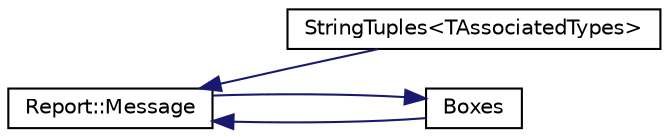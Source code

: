 digraph "Graphical Class Hierarchy"
{
  edge [fontname="Helvetica",fontsize="10",labelfontname="Helvetica",labelfontsize="10"];
  node [fontname="Helvetica",fontsize="10",shape=record];
  rankdir="LR";
  Node1 [label="vector\<T\>",height=0.2,width=0.4,color="grey75", fillcolor="white", style="filled",tooltip="STL class. "];
  Node4 [label="StringTuples\<TAssociatedTypes\>",height=0.2,width=0.4,color="black", fillcolor="white", style="filled",URL="$classaworx_1_1lib_1_1strings_1_1StringTuples.html"];
  Node0 -> Node1 [dir="back",color="midnightblue",fontsize="10",style="solid",fontname="Helvetica"];
  Node1 -> Node0 [dir="back",color="midnightblue",fontsize="10",style="solid",fontname="Helvetica"];
  Node1 -> Node4 [dir="back",color="midnightblue",fontsize="10",style="solid",fontname="Helvetica"];
  Node0 [label="Boxes",height=0.2,width=0.4,color="black", fillcolor="white", style="filled",URL="$classaworx_1_1lib_1_1boxing_1_1Boxes.html"];
  Node1 [label="Report::Message",height=0.2,width=0.4,color="black", fillcolor="white", style="filled",URL="$classaworx_1_1lib_1_1lang_1_1Report_1_1Message.html"];
}


